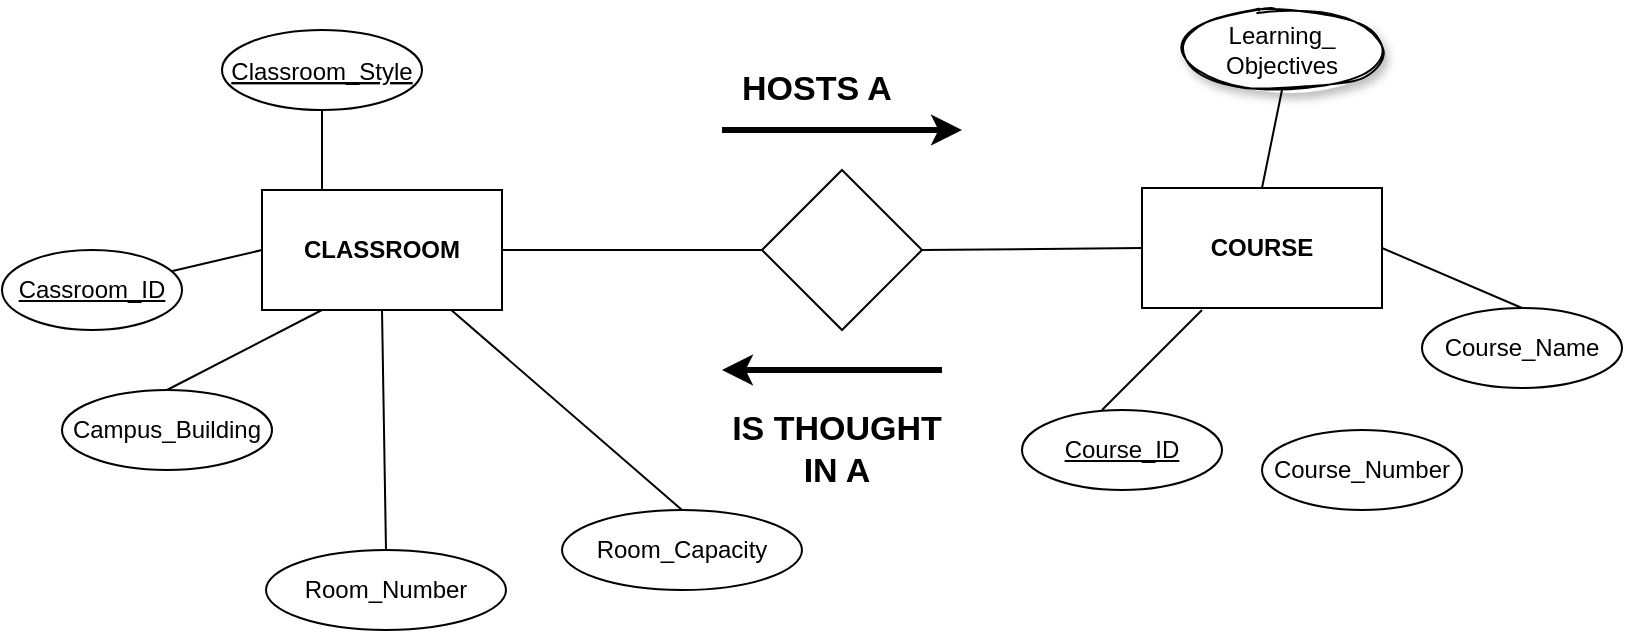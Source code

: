 <mxfile version="14.0.1" type="github">
  <diagram id="FDvBxADv8N06hc_olc51" name="Page-1">
    <mxGraphModel dx="1038" dy="548" grid="1" gridSize="10" guides="1" tooltips="1" connect="1" arrows="1" fold="1" page="1" pageScale="1" pageWidth="850" pageHeight="1100" math="0" shadow="0">
      <root>
        <mxCell id="0" />
        <mxCell id="1" parent="0" />
        <mxCell id="1JErVeD1ttZ6OdPishEA-1" value="CLASSROOM" style="rounded=0;whiteSpace=wrap;html=1;fontStyle=1" parent="1" vertex="1">
          <mxGeometry x="148" y="310" width="120" height="60" as="geometry" />
        </mxCell>
        <mxCell id="1JErVeD1ttZ6OdPishEA-2" value="COURSE" style="rounded=0;whiteSpace=wrap;html=1;fontStyle=1" parent="1" vertex="1">
          <mxGeometry x="588" y="309" width="120" height="60" as="geometry" />
        </mxCell>
        <mxCell id="1JErVeD1ttZ6OdPishEA-3" value="&lt;u&gt;Cassroom_ID&lt;/u&gt;" style="ellipse;whiteSpace=wrap;html=1;" parent="1" vertex="1">
          <mxGeometry x="18" y="340" width="90" height="40" as="geometry" />
        </mxCell>
        <mxCell id="1JErVeD1ttZ6OdPishEA-4" value="" style="endArrow=none;html=1;" parent="1" source="1JErVeD1ttZ6OdPishEA-3" edge="1">
          <mxGeometry width="50" height="50" relative="1" as="geometry">
            <mxPoint x="98" y="390" as="sourcePoint" />
            <mxPoint x="148" y="340" as="targetPoint" />
          </mxGeometry>
        </mxCell>
        <mxCell id="M33G9GwXgaiTnWeXT5Mb-1" value="Campus_Building" style="ellipse;whiteSpace=wrap;html=1;" parent="1" vertex="1">
          <mxGeometry x="48" y="410" width="105" height="40" as="geometry" />
        </mxCell>
        <mxCell id="M33G9GwXgaiTnWeXT5Mb-2" value="" style="endArrow=none;html=1;exitX=0.5;exitY=0;exitDx=0;exitDy=0;entryX=0.25;entryY=1;entryDx=0;entryDy=0;" parent="1" source="M33G9GwXgaiTnWeXT5Mb-1" target="1JErVeD1ttZ6OdPishEA-1" edge="1">
          <mxGeometry width="50" height="50" relative="1" as="geometry">
            <mxPoint x="92.8" y="410.18" as="sourcePoint" />
            <mxPoint x="158" y="350" as="targetPoint" />
          </mxGeometry>
        </mxCell>
        <mxCell id="M33G9GwXgaiTnWeXT5Mb-3" value="Room_Number" style="ellipse;whiteSpace=wrap;html=1;" parent="1" vertex="1">
          <mxGeometry x="150" y="490" width="120" height="40" as="geometry" />
        </mxCell>
        <mxCell id="M33G9GwXgaiTnWeXT5Mb-4" value="Room_Capacity" style="ellipse;whiteSpace=wrap;html=1;" parent="1" vertex="1">
          <mxGeometry x="298" y="470" width="120" height="40" as="geometry" />
        </mxCell>
        <mxCell id="M33G9GwXgaiTnWeXT5Mb-6" value="Classroom_Style" style="ellipse;align=center;fontStyle=4;sketch=0;shadow=0;" parent="1" vertex="1">
          <mxGeometry x="128" y="230" width="100" height="40" as="geometry" />
        </mxCell>
        <mxCell id="M33G9GwXgaiTnWeXT5Mb-7" value="" style="endArrow=none;html=1;exitX=0.25;exitY=0;exitDx=0;exitDy=0;" parent="1" source="1JErVeD1ttZ6OdPishEA-1" target="M33G9GwXgaiTnWeXT5Mb-6" edge="1">
          <mxGeometry width="50" height="50" relative="1" as="geometry">
            <mxPoint x="68" y="350" as="sourcePoint" />
            <mxPoint x="118" y="300" as="targetPoint" />
          </mxGeometry>
        </mxCell>
        <mxCell id="M33G9GwXgaiTnWeXT5Mb-8" value="" style="endArrow=none;html=1;entryX=0.5;entryY=0;entryDx=0;entryDy=0;" parent="1" source="1JErVeD1ttZ6OdPishEA-1" target="M33G9GwXgaiTnWeXT5Mb-4" edge="1">
          <mxGeometry width="50" height="50" relative="1" as="geometry">
            <mxPoint x="268" y="370" as="sourcePoint" />
            <mxPoint x="318" y="320" as="targetPoint" />
          </mxGeometry>
        </mxCell>
        <mxCell id="M33G9GwXgaiTnWeXT5Mb-9" value="" style="endArrow=none;html=1;entryX=0.5;entryY=0;entryDx=0;entryDy=0;exitX=0.5;exitY=1;exitDx=0;exitDy=0;" parent="1" source="1JErVeD1ttZ6OdPishEA-1" target="M33G9GwXgaiTnWeXT5Mb-3" edge="1">
          <mxGeometry width="50" height="50" relative="1" as="geometry">
            <mxPoint x="-42" y="360" as="sourcePoint" />
            <mxPoint x="8" y="310" as="targetPoint" />
          </mxGeometry>
        </mxCell>
        <mxCell id="M1ChuYbSMDmC6COE1VBh-1" value="" style="rhombus;whiteSpace=wrap;html=1;" vertex="1" parent="1">
          <mxGeometry x="398" y="300" width="80" height="80" as="geometry" />
        </mxCell>
        <mxCell id="M1ChuYbSMDmC6COE1VBh-2" value="" style="endArrow=none;html=1;entryX=0;entryY=0.5;entryDx=0;entryDy=0;exitX=1;exitY=0.5;exitDx=0;exitDy=0;" edge="1" parent="1" source="1JErVeD1ttZ6OdPishEA-1" target="M1ChuYbSMDmC6COE1VBh-1">
          <mxGeometry width="50" height="50" relative="1" as="geometry">
            <mxPoint x="308" y="380" as="sourcePoint" />
            <mxPoint x="358" y="330" as="targetPoint" />
          </mxGeometry>
        </mxCell>
        <mxCell id="M1ChuYbSMDmC6COE1VBh-3" value="" style="endArrow=none;html=1;entryX=0;entryY=0.5;entryDx=0;entryDy=0;exitX=1;exitY=0.5;exitDx=0;exitDy=0;" edge="1" parent="1" source="M1ChuYbSMDmC6COE1VBh-1" target="1JErVeD1ttZ6OdPishEA-2">
          <mxGeometry width="50" height="50" relative="1" as="geometry">
            <mxPoint x="578" y="370" as="sourcePoint" />
            <mxPoint x="628" y="320" as="targetPoint" />
          </mxGeometry>
        </mxCell>
        <mxCell id="M1ChuYbSMDmC6COE1VBh-4" value="" style="endArrow=classic;html=1;strokeWidth=3;" edge="1" parent="1">
          <mxGeometry width="50" height="50" relative="1" as="geometry">
            <mxPoint x="378" y="280" as="sourcePoint" />
            <mxPoint x="498" y="280" as="targetPoint" />
          </mxGeometry>
        </mxCell>
        <mxCell id="M1ChuYbSMDmC6COE1VBh-5" value="HOSTS A" style="text;html=1;strokeColor=none;fillColor=none;align=center;verticalAlign=middle;whiteSpace=wrap;rounded=0;fontStyle=1;fontSize=17;" vertex="1" parent="1">
          <mxGeometry x="383" y="250" width="85" height="20" as="geometry" />
        </mxCell>
        <mxCell id="M1ChuYbSMDmC6COE1VBh-6" value="" style="endArrow=classic;html=1;strokeWidth=3;" edge="1" parent="1">
          <mxGeometry width="50" height="50" relative="1" as="geometry">
            <mxPoint x="488" y="400" as="sourcePoint" />
            <mxPoint x="378" y="400" as="targetPoint" />
          </mxGeometry>
        </mxCell>
        <mxCell id="M1ChuYbSMDmC6COE1VBh-7" value="IS THOUGHT &lt;br&gt;IN A" style="text;html=1;strokeColor=none;fillColor=none;align=center;verticalAlign=middle;whiteSpace=wrap;rounded=0;fontStyle=1;fontSize=17;" vertex="1" parent="1">
          <mxGeometry x="363" y="430" width="145" height="20" as="geometry" />
        </mxCell>
        <mxCell id="M1ChuYbSMDmC6COE1VBh-8" value="Course_Number" style="ellipse;whiteSpace=wrap;html=1;align=center;fontSize=12;" vertex="1" parent="1">
          <mxGeometry x="648" y="430" width="100" height="40" as="geometry" />
        </mxCell>
        <mxCell id="M1ChuYbSMDmC6COE1VBh-9" value="Course_ID" style="ellipse;whiteSpace=wrap;html=1;align=center;fontStyle=4;fontSize=12;" vertex="1" parent="1">
          <mxGeometry x="528" y="420" width="100" height="40" as="geometry" />
        </mxCell>
        <mxCell id="M1ChuYbSMDmC6COE1VBh-10" value="" style="endArrow=none;html=1;strokeWidth=1;fontSize=9;" edge="1" parent="1">
          <mxGeometry width="50" height="50" relative="1" as="geometry">
            <mxPoint x="568" y="420" as="sourcePoint" />
            <mxPoint x="618" y="370" as="targetPoint" />
          </mxGeometry>
        </mxCell>
        <mxCell id="M1ChuYbSMDmC6COE1VBh-11" value="Course_Name" style="ellipse;whiteSpace=wrap;html=1;align=center;fontSize=12;" vertex="1" parent="1">
          <mxGeometry x="728" y="369" width="100" height="40" as="geometry" />
        </mxCell>
        <mxCell id="M1ChuYbSMDmC6COE1VBh-12" value="" style="endArrow=none;html=1;strokeWidth=1;fontSize=12;entryX=0.5;entryY=0;entryDx=0;entryDy=0;exitX=1;exitY=0.5;exitDx=0;exitDy=0;" edge="1" parent="1" source="1JErVeD1ttZ6OdPishEA-2" target="M1ChuYbSMDmC6COE1VBh-11">
          <mxGeometry width="50" height="50" relative="1" as="geometry">
            <mxPoint x="618" y="290" as="sourcePoint" />
            <mxPoint x="668" y="240" as="targetPoint" />
          </mxGeometry>
        </mxCell>
        <mxCell id="M1ChuYbSMDmC6COE1VBh-13" value="&lt;div&gt;Learning_&lt;/div&gt;&lt;div&gt;Objectives&lt;/div&gt;" style="ellipse;whiteSpace=wrap;html=1;align=center;fontSize=12;shadow=1;sketch=1;" vertex="1" parent="1">
          <mxGeometry x="608" y="220" width="100" height="40" as="geometry" />
        </mxCell>
        <mxCell id="M1ChuYbSMDmC6COE1VBh-14" value="" style="endArrow=none;html=1;strokeWidth=1;fontSize=12;entryX=0.5;entryY=1;entryDx=0;entryDy=0;exitX=0.5;exitY=0;exitDx=0;exitDy=0;" edge="1" parent="1" source="1JErVeD1ttZ6OdPishEA-2" target="M1ChuYbSMDmC6COE1VBh-13">
          <mxGeometry width="50" height="50" relative="1" as="geometry">
            <mxPoint x="590" y="330" as="sourcePoint" />
            <mxPoint x="640" y="280" as="targetPoint" />
          </mxGeometry>
        </mxCell>
      </root>
    </mxGraphModel>
  </diagram>
</mxfile>
